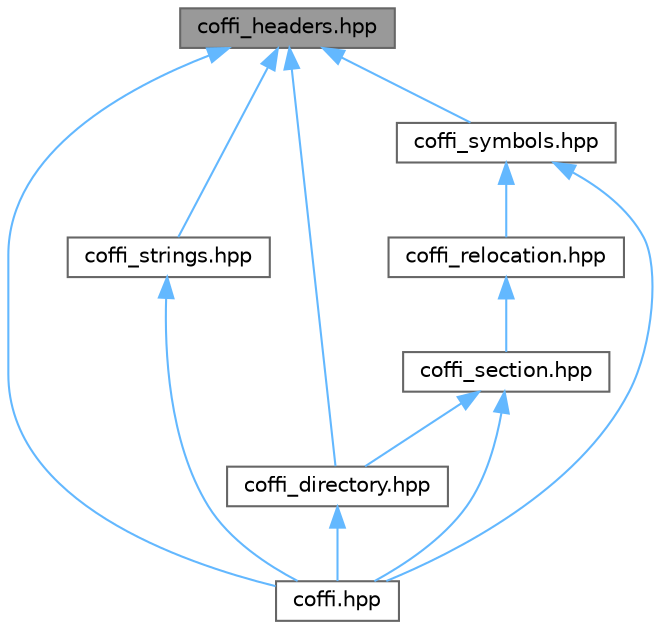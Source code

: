 digraph "coffi_headers.hpp"
{
 // LATEX_PDF_SIZE
  bgcolor="transparent";
  edge [fontname=Helvetica,fontsize=10,labelfontname=Helvetica,labelfontsize=10];
  node [fontname=Helvetica,fontsize=10,shape=box,height=0.2,width=0.4];
  Node1 [id="Node000001",label="coffi_headers.hpp",height=0.2,width=0.4,color="gray40", fillcolor="grey60", style="filled", fontcolor="black",tooltip="COFFI library classes for the COFF file headers."];
  Node1 -> Node2 [id="edge1_Node000001_Node000002",dir="back",color="steelblue1",style="solid",tooltip=" "];
  Node2 [id="Node000002",label="coffi.hpp",height=0.2,width=0.4,color="grey40", fillcolor="white", style="filled",URL="$coffi_8hpp.html",tooltip="The COFFI library include file."];
  Node1 -> Node3 [id="edge2_Node000001_Node000003",dir="back",color="steelblue1",style="solid",tooltip=" "];
  Node3 [id="Node000003",label="coffi_directory.hpp",height=0.2,width=0.4,color="grey40", fillcolor="white", style="filled",URL="$coffi__directory_8hpp.html",tooltip="COFFI library classes for the PE data directories."];
  Node3 -> Node2 [id="edge3_Node000003_Node000002",dir="back",color="steelblue1",style="solid",tooltip=" "];
  Node1 -> Node4 [id="edge4_Node000001_Node000004",dir="back",color="steelblue1",style="solid",tooltip=" "];
  Node4 [id="Node000004",label="coffi_strings.hpp",height=0.2,width=0.4,color="grey40", fillcolor="white", style="filled",URL="$coffi__strings_8hpp.html",tooltip="COFFI library classes for the COFF strings and string table."];
  Node4 -> Node2 [id="edge5_Node000004_Node000002",dir="back",color="steelblue1",style="solid",tooltip=" "];
  Node1 -> Node5 [id="edge6_Node000001_Node000005",dir="back",color="steelblue1",style="solid",tooltip=" "];
  Node5 [id="Node000005",label="coffi_symbols.hpp",height=0.2,width=0.4,color="grey40", fillcolor="white", style="filled",URL="$coffi__symbols_8hpp.html",tooltip="COFFI library classes for the COFF symbols and symbol table."];
  Node5 -> Node2 [id="edge7_Node000005_Node000002",dir="back",color="steelblue1",style="solid",tooltip=" "];
  Node5 -> Node6 [id="edge8_Node000005_Node000006",dir="back",color="steelblue1",style="solid",tooltip=" "];
  Node6 [id="Node000006",label="coffi_relocation.hpp",height=0.2,width=0.4,color="grey40", fillcolor="white", style="filled",URL="$coffi__relocation_8hpp.html",tooltip="COFFI library classes for the COFF relocation entries."];
  Node6 -> Node7 [id="edge9_Node000006_Node000007",dir="back",color="steelblue1",style="solid",tooltip=" "];
  Node7 [id="Node000007",label="coffi_section.hpp",height=0.2,width=0.4,color="grey40", fillcolor="white", style="filled",URL="$coffi__section_8hpp.html",tooltip="COFFI library classes for the COFF sections."];
  Node7 -> Node2 [id="edge10_Node000007_Node000002",dir="back",color="steelblue1",style="solid",tooltip=" "];
  Node7 -> Node3 [id="edge11_Node000007_Node000003",dir="back",color="steelblue1",style="solid",tooltip=" "];
}
